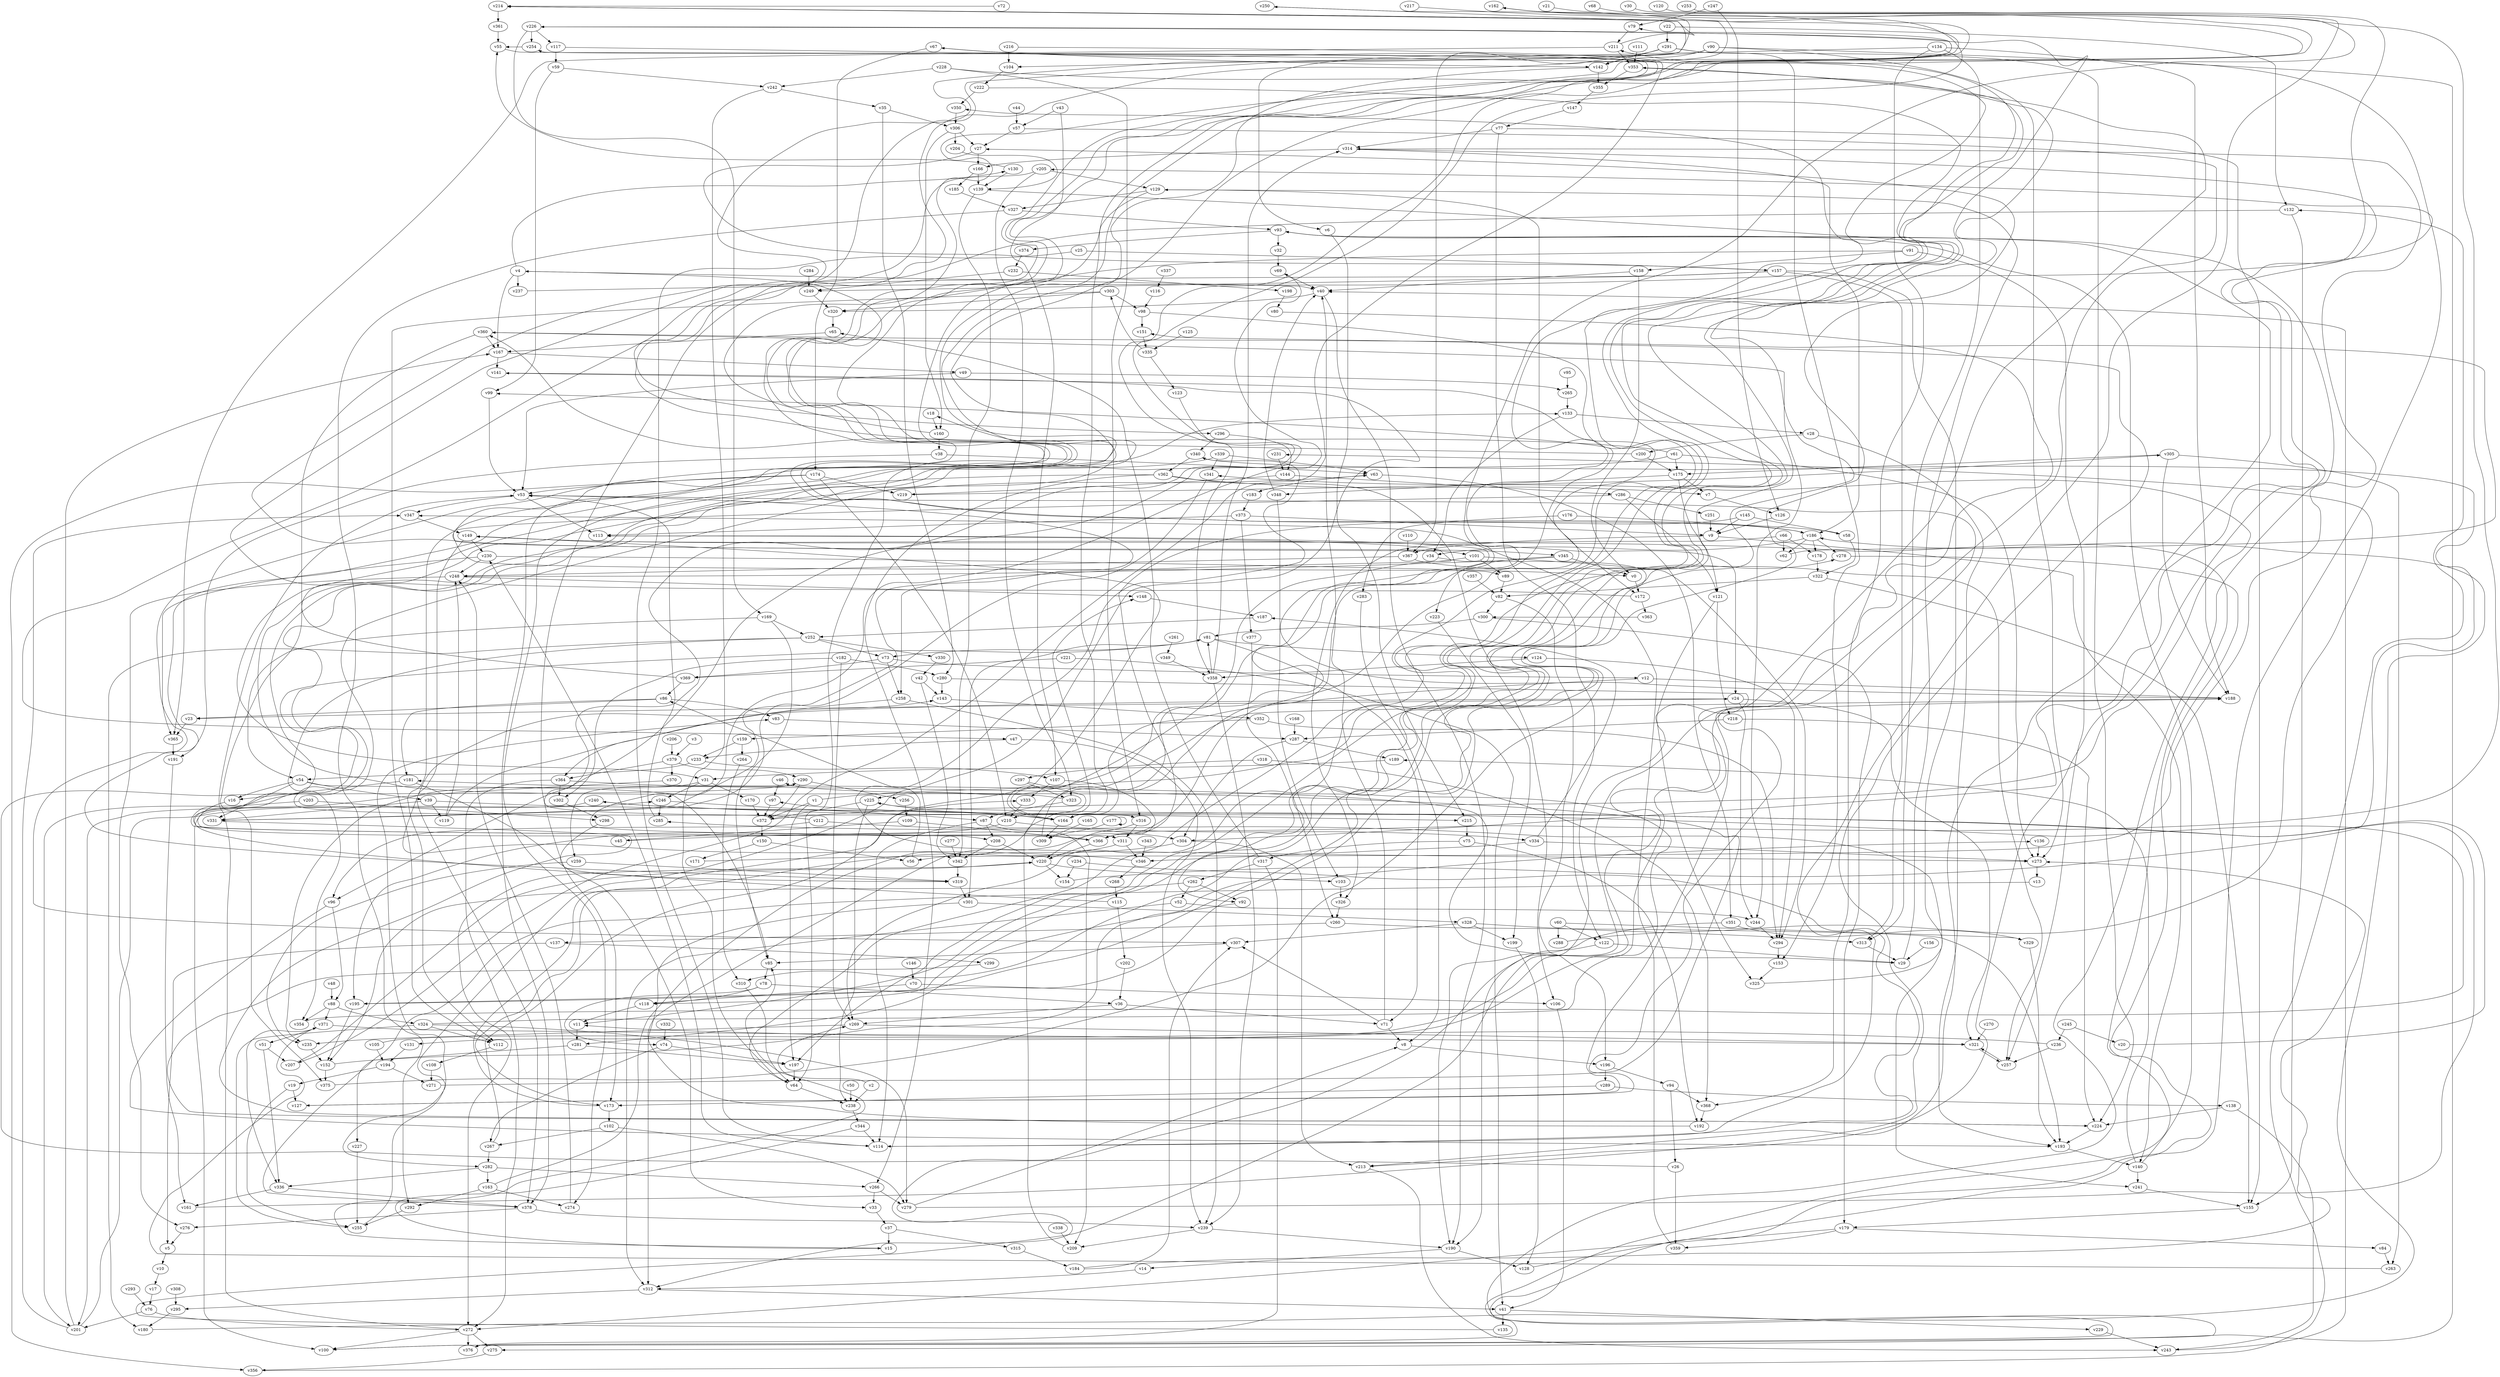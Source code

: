 // Benchmark game 568 - 380 vertices
// time_bound: 31
// targets: v168
digraph G {
    v0 [name="v0", player=0];
    v1 [name="v1", player=1];
    v2 [name="v2", player=1];
    v3 [name="v3", player=1];
    v4 [name="v4", player=0];
    v5 [name="v5", player=0];
    v6 [name="v6", player=0];
    v7 [name="v7", player=0];
    v8 [name="v8", player=0];
    v9 [name="v9", player=0];
    v10 [name="v10", player=0];
    v11 [name="v11", player=1];
    v12 [name="v12", player=0];
    v13 [name="v13", player=1];
    v14 [name="v14", player=1];
    v15 [name="v15", player=0];
    v16 [name="v16", player=1];
    v17 [name="v17", player=1];
    v18 [name="v18", player=1];
    v19 [name="v19", player=0];
    v20 [name="v20", player=0];
    v21 [name="v21", player=0];
    v22 [name="v22", player=0];
    v23 [name="v23", player=1];
    v24 [name="v24", player=0];
    v25 [name="v25", player=1];
    v26 [name="v26", player=0];
    v27 [name="v27", player=0];
    v28 [name="v28", player=0];
    v29 [name="v29", player=0];
    v30 [name="v30", player=1];
    v31 [name="v31", player=0];
    v32 [name="v32", player=0];
    v33 [name="v33", player=0];
    v34 [name="v34", player=1];
    v35 [name="v35", player=1];
    v36 [name="v36", player=0];
    v37 [name="v37", player=0];
    v38 [name="v38", player=1];
    v39 [name="v39", player=0];
    v40 [name="v40", player=0];
    v41 [name="v41", player=1];
    v42 [name="v42", player=1];
    v43 [name="v43", player=0];
    v44 [name="v44", player=0];
    v45 [name="v45", player=1];
    v46 [name="v46", player=1];
    v47 [name="v47", player=1];
    v48 [name="v48", player=0];
    v49 [name="v49", player=1];
    v50 [name="v50", player=1];
    v51 [name="v51", player=1];
    v52 [name="v52", player=1];
    v53 [name="v53", player=1];
    v54 [name="v54", player=1];
    v55 [name="v55", player=1];
    v56 [name="v56", player=0];
    v57 [name="v57", player=0];
    v58 [name="v58", player=1];
    v59 [name="v59", player=1];
    v60 [name="v60", player=1];
    v61 [name="v61", player=1];
    v62 [name="v62", player=0];
    v63 [name="v63", player=1];
    v64 [name="v64", player=0];
    v65 [name="v65", player=0];
    v66 [name="v66", player=1];
    v67 [name="v67", player=1];
    v68 [name="v68", player=1];
    v69 [name="v69", player=0];
    v70 [name="v70", player=0];
    v71 [name="v71", player=0];
    v72 [name="v72", player=1];
    v73 [name="v73", player=1];
    v74 [name="v74", player=1];
    v75 [name="v75", player=0];
    v76 [name="v76", player=0];
    v77 [name="v77", player=0];
    v78 [name="v78", player=1];
    v79 [name="v79", player=1];
    v80 [name="v80", player=1];
    v81 [name="v81", player=0];
    v82 [name="v82", player=1];
    v83 [name="v83", player=0];
    v84 [name="v84", player=1];
    v85 [name="v85", player=1];
    v86 [name="v86", player=1];
    v87 [name="v87", player=1];
    v88 [name="v88", player=0];
    v89 [name="v89", player=0];
    v90 [name="v90", player=1];
    v91 [name="v91", player=0];
    v92 [name="v92", player=0];
    v93 [name="v93", player=1];
    v94 [name="v94", player=1];
    v95 [name="v95", player=0];
    v96 [name="v96", player=0];
    v97 [name="v97", player=1];
    v98 [name="v98", player=0];
    v99 [name="v99", player=0];
    v100 [name="v100", player=1];
    v101 [name="v101", player=1];
    v102 [name="v102", player=1];
    v103 [name="v103", player=1];
    v104 [name="v104", player=1];
    v105 [name="v105", player=0];
    v106 [name="v106", player=0];
    v107 [name="v107", player=1];
    v108 [name="v108", player=0];
    v109 [name="v109", player=0];
    v110 [name="v110", player=1];
    v111 [name="v111", player=0];
    v112 [name="v112", player=1];
    v113 [name="v113", player=0];
    v114 [name="v114", player=0];
    v115 [name="v115", player=1];
    v116 [name="v116", player=0];
    v117 [name="v117", player=1];
    v118 [name="v118", player=0];
    v119 [name="v119", player=0];
    v120 [name="v120", player=0];
    v121 [name="v121", player=1];
    v122 [name="v122", player=1];
    v123 [name="v123", player=0];
    v124 [name="v124", player=0];
    v125 [name="v125", player=1];
    v126 [name="v126", player=1];
    v127 [name="v127", player=1];
    v128 [name="v128", player=1];
    v129 [name="v129", player=1];
    v130 [name="v130", player=1];
    v131 [name="v131", player=1];
    v132 [name="v132", player=0];
    v133 [name="v133", player=0];
    v134 [name="v134", player=0];
    v135 [name="v135", player=1];
    v136 [name="v136", player=1];
    v137 [name="v137", player=0];
    v138 [name="v138", player=0];
    v139 [name="v139", player=1];
    v140 [name="v140", player=0];
    v141 [name="v141", player=0];
    v142 [name="v142", player=1];
    v143 [name="v143", player=0];
    v144 [name="v144", player=1];
    v145 [name="v145", player=0];
    v146 [name="v146", player=0];
    v147 [name="v147", player=0];
    v148 [name="v148", player=0];
    v149 [name="v149", player=0];
    v150 [name="v150", player=0];
    v151 [name="v151", player=0];
    v152 [name="v152", player=0];
    v153 [name="v153", player=1];
    v154 [name="v154", player=1];
    v155 [name="v155", player=0];
    v156 [name="v156", player=1];
    v157 [name="v157", player=1];
    v158 [name="v158", player=0];
    v159 [name="v159", player=0];
    v160 [name="v160", player=1];
    v161 [name="v161", player=0];
    v162 [name="v162", player=0];
    v163 [name="v163", player=1];
    v164 [name="v164", player=0];
    v165 [name="v165", player=1];
    v166 [name="v166", player=1];
    v167 [name="v167", player=1];
    v168 [name="v168", player=0, target=1];
    v169 [name="v169", player=0];
    v170 [name="v170", player=1];
    v171 [name="v171", player=1];
    v172 [name="v172", player=1];
    v173 [name="v173", player=1];
    v174 [name="v174", player=1];
    v175 [name="v175", player=0];
    v176 [name="v176", player=0];
    v177 [name="v177", player=1];
    v178 [name="v178", player=1];
    v179 [name="v179", player=0];
    v180 [name="v180", player=0];
    v181 [name="v181", player=1];
    v182 [name="v182", player=0];
    v183 [name="v183", player=1];
    v184 [name="v184", player=1];
    v185 [name="v185", player=0];
    v186 [name="v186", player=0];
    v187 [name="v187", player=0];
    v188 [name="v188", player=0];
    v189 [name="v189", player=1];
    v190 [name="v190", player=0];
    v191 [name="v191", player=0];
    v192 [name="v192", player=1];
    v193 [name="v193", player=0];
    v194 [name="v194", player=0];
    v195 [name="v195", player=0];
    v196 [name="v196", player=1];
    v197 [name="v197", player=1];
    v198 [name="v198", player=0];
    v199 [name="v199", player=0];
    v200 [name="v200", player=1];
    v201 [name="v201", player=1];
    v202 [name="v202", player=1];
    v203 [name="v203", player=0];
    v204 [name="v204", player=1];
    v205 [name="v205", player=1];
    v206 [name="v206", player=1];
    v207 [name="v207", player=1];
    v208 [name="v208", player=1];
    v209 [name="v209", player=0];
    v210 [name="v210", player=0];
    v211 [name="v211", player=0];
    v212 [name="v212", player=1];
    v213 [name="v213", player=1];
    v214 [name="v214", player=0];
    v215 [name="v215", player=1];
    v216 [name="v216", player=1];
    v217 [name="v217", player=1];
    v218 [name="v218", player=0];
    v219 [name="v219", player=0];
    v220 [name="v220", player=1];
    v221 [name="v221", player=1];
    v222 [name="v222", player=0];
    v223 [name="v223", player=0];
    v224 [name="v224", player=0];
    v225 [name="v225", player=1];
    v226 [name="v226", player=0];
    v227 [name="v227", player=1];
    v228 [name="v228", player=1];
    v229 [name="v229", player=0];
    v230 [name="v230", player=1];
    v231 [name="v231", player=1];
    v232 [name="v232", player=0];
    v233 [name="v233", player=1];
    v234 [name="v234", player=1];
    v235 [name="v235", player=0];
    v236 [name="v236", player=1];
    v237 [name="v237", player=1];
    v238 [name="v238", player=0];
    v239 [name="v239", player=0];
    v240 [name="v240", player=0];
    v241 [name="v241", player=1];
    v242 [name="v242", player=0];
    v243 [name="v243", player=1];
    v244 [name="v244", player=0];
    v245 [name="v245", player=1];
    v246 [name="v246", player=1];
    v247 [name="v247", player=0];
    v248 [name="v248", player=0];
    v249 [name="v249", player=1];
    v250 [name="v250", player=1];
    v251 [name="v251", player=1];
    v252 [name="v252", player=0];
    v253 [name="v253", player=0];
    v254 [name="v254", player=0];
    v255 [name="v255", player=0];
    v256 [name="v256", player=1];
    v257 [name="v257", player=1];
    v258 [name="v258", player=0];
    v259 [name="v259", player=0];
    v260 [name="v260", player=0];
    v261 [name="v261", player=0];
    v262 [name="v262", player=1];
    v263 [name="v263", player=1];
    v264 [name="v264", player=1];
    v265 [name="v265", player=1];
    v266 [name="v266", player=0];
    v267 [name="v267", player=1];
    v268 [name="v268", player=1];
    v269 [name="v269", player=1];
    v270 [name="v270", player=0];
    v271 [name="v271", player=1];
    v272 [name="v272", player=1];
    v273 [name="v273", player=1];
    v274 [name="v274", player=1];
    v275 [name="v275", player=0];
    v276 [name="v276", player=0];
    v277 [name="v277", player=0];
    v278 [name="v278", player=1];
    v279 [name="v279", player=0];
    v280 [name="v280", player=1];
    v281 [name="v281", player=1];
    v282 [name="v282", player=1];
    v283 [name="v283", player=1];
    v284 [name="v284", player=0];
    v285 [name="v285", player=0];
    v286 [name="v286", player=0];
    v287 [name="v287", player=1];
    v288 [name="v288", player=1];
    v289 [name="v289", player=1];
    v290 [name="v290", player=1];
    v291 [name="v291", player=0];
    v292 [name="v292", player=0];
    v293 [name="v293", player=1];
    v294 [name="v294", player=1];
    v295 [name="v295", player=1];
    v296 [name="v296", player=0];
    v297 [name="v297", player=0];
    v298 [name="v298", player=1];
    v299 [name="v299", player=0];
    v300 [name="v300", player=1];
    v301 [name="v301", player=1];
    v302 [name="v302", player=1];
    v303 [name="v303", player=0];
    v304 [name="v304", player=1];
    v305 [name="v305", player=1];
    v306 [name="v306", player=1];
    v307 [name="v307", player=0];
    v308 [name="v308", player=1];
    v309 [name="v309", player=1];
    v310 [name="v310", player=0];
    v311 [name="v311", player=1];
    v312 [name="v312", player=0];
    v313 [name="v313", player=1];
    v314 [name="v314", player=1];
    v315 [name="v315", player=0];
    v316 [name="v316", player=1];
    v317 [name="v317", player=1];
    v318 [name="v318", player=0];
    v319 [name="v319", player=0];
    v320 [name="v320", player=0];
    v321 [name="v321", player=0];
    v322 [name="v322", player=0];
    v323 [name="v323", player=0];
    v324 [name="v324", player=1];
    v325 [name="v325", player=1];
    v326 [name="v326", player=0];
    v327 [name="v327", player=0];
    v328 [name="v328", player=0];
    v329 [name="v329", player=0];
    v330 [name="v330", player=0];
    v331 [name="v331", player=0];
    v332 [name="v332", player=0];
    v333 [name="v333", player=0];
    v334 [name="v334", player=0];
    v335 [name="v335", player=1];
    v336 [name="v336", player=0];
    v337 [name="v337", player=1];
    v338 [name="v338", player=1];
    v339 [name="v339", player=1];
    v340 [name="v340", player=1];
    v341 [name="v341", player=1];
    v342 [name="v342", player=0];
    v343 [name="v343", player=0];
    v344 [name="v344", player=0];
    v345 [name="v345", player=1];
    v346 [name="v346", player=1];
    v347 [name="v347", player=1];
    v348 [name="v348", player=0];
    v349 [name="v349", player=1];
    v350 [name="v350", player=1];
    v351 [name="v351", player=0];
    v352 [name="v352", player=0];
    v353 [name="v353", player=1];
    v354 [name="v354", player=0];
    v355 [name="v355", player=0];
    v356 [name="v356", player=0];
    v357 [name="v357", player=0];
    v358 [name="v358", player=0];
    v359 [name="v359", player=0];
    v360 [name="v360", player=1];
    v361 [name="v361", player=1];
    v362 [name="v362", player=0];
    v363 [name="v363", player=0];
    v364 [name="v364", player=0];
    v365 [name="v365", player=0];
    v366 [name="v366", player=1];
    v367 [name="v367", player=0];
    v368 [name="v368", player=0];
    v369 [name="v369", player=0];
    v370 [name="v370", player=1];
    v371 [name="v371", player=0];
    v372 [name="v372", player=1];
    v373 [name="v373", player=1];
    v374 [name="v374", player=0];
    v375 [name="v375", player=0];
    v376 [name="v376", player=1];
    v377 [name="v377", player=1];
    v378 [name="v378", player=1];
    v379 [name="v379", player=1];

    v0 -> v172;
    v1 -> v67 [constraint="t mod 5 == 0"];
    v2 -> v269 [constraint="t >= 3"];
    v3 -> v379;
    v4 -> v130 [constraint="t mod 3 == 2"];
    v5 -> v10;
    v6 -> v215;
    v7 -> v126;
    v8 -> v196;
    v9 -> v140;
    v10 -> v17;
    v11 -> v281;
    v12 -> v188;
    v13 -> v378 [constraint="t < 8"];
    v14 -> v312;
    v15 -> v85 [constraint="t < 13"];
    v16 -> v100;
    v17 -> v76;
    v18 -> v160;
    v19 -> v255;
    v20 -> v97 [constraint="t >= 3"];
    v21 -> v31 [constraint="t >= 5"];
    v22 -> v132;
    v23 -> v365;
    v24 -> v321;
    v25 -> v157;
    v26 -> v290 [constraint="t < 7"];
    v27 -> v157 [constraint="t mod 2 == 0"];
    v28 -> v200;
    v29 -> v129;
    v30 -> v225 [constraint="t >= 5"];
    v31 -> v170;
    v32 -> v69;
    v33 -> v37;
    v34 -> v195 [constraint="t >= 3"];
    v35 -> v306;
    v36 -> v269;
    v37 -> v315;
    v38 -> v63;
    v39 -> v119;
    v40 -> v320;
    v41 -> v229;
    v42 -> v342;
    v43 -> v57;
    v44 -> v57;
    v45 -> v162 [constraint="t mod 4 == 1"];
    v46 -> v97;
    v47 -> v239;
    v48 -> v88;
    v49 -> v265;
    v50 -> v238;
    v51 -> v207;
    v52 -> v244;
    v53 -> v331 [constraint="t < 13"];
    v54 -> v39;
    v55 -> v307 [constraint="t >= 2"];
    v56 -> v86;
    v57 -> v127 [constraint="t >= 5"];
    v58 -> v4 [constraint="t < 14"];
    v59 -> v99;
    v60 -> v122;
    v61 -> v360 [constraint="t mod 5 == 2"];
    v62 -> v360 [constraint="t mod 2 == 0"];
    v63 -> v183;
    v64 -> v278 [constraint="t mod 5 == 3"];
    v65 -> v167;
    v66 -> v326;
    v67 -> v174;
    v68 -> v316 [constraint="t < 5"];
    v69 -> v40;
    v70 -> v106;
    v71 -> v40;
    v72 -> v214 [constraint="t < 7"];
    v73 -> v12;
    v74 -> v197;
    v75 -> v317;
    v76 -> v272;
    v77 -> v314;
    v78 -> v74 [constraint="t mod 3 == 0"];
    v79 -> v211;
    v80 -> v131 [constraint="t >= 3"];
    v81 -> v124;
    v82 -> v196;
    v83 -> v287;
    v84 -> v263;
    v85 -> v78;
    v86 -> v23;
    v87 -> v208;
    v88 -> v354;
    v89 -> v82;
    v90 -> v275;
    v91 -> v101 [constraint="t >= 3"];
    v92 -> v281 [constraint="t >= 4"];
    v93 -> v213 [constraint="t >= 2"];
    v94 -> v26;
    v95 -> v265;
    v96 -> v193 [constraint="t mod 2 == 1"];
    v97 -> v372;
    v98 -> v269 [constraint="t >= 5"];
    v99 -> v53;
    v100 -> v149 [constraint="t >= 1"];
    v101 -> v294;
    v102 -> v267;
    v103 -> v326;
    v104 -> v222;
    v105 -> v188 [constraint="t < 10"];
    v106 -> v41;
    v107 -> v333;
    v108 -> v271;
    v109 -> v366;
    v110 -> v367;
    v111 -> v353;
    v112 -> v108;
    v113 -> v164 [constraint="t mod 2 == 1"];
    v114 -> v230;
    v115 -> v18 [constraint="t mod 4 == 3"];
    v116 -> v98;
    v117 -> v11 [constraint="t >= 4"];
    v118 -> v11;
    v119 -> v143;
    v120 -> v114 [constraint="t mod 5 == 0"];
    v121 -> v218;
    v122 -> v190;
    v123 -> v358;
    v124 -> v294;
    v125 -> v335;
    v126 -> v9;
    v127 -> v53 [constraint="t < 6"];
    v128 -> v211 [constraint="t >= 4"];
    v129 -> v164;
    v130 -> v55 [constraint="t mod 3 == 2"];
    v131 -> v194;
    v132 -> v296 [constraint="t mod 2 == 0"];
    v133 -> v34;
    v134 -> v188;
    v135 -> v353 [constraint="t < 10"];
    v136 -> v273;
    v137 -> v5;
    v138 -> v243;
    v139 -> v118 [constraint="t >= 1"];
    v140 -> v241;
    v141 -> v282 [constraint="t < 15"];
    v142 -> v208 [constraint="t >= 4"];
    v143 -> v352;
    v144 -> v219;
    v145 -> v366;
    v146 -> v70;
    v147 -> v77;
    v148 -> v187;
    v149 -> v378;
    v150 -> v56;
    v151 -> v335;
    v152 -> v136 [constraint="t < 9"];
    v153 -> v325;
    v154 -> v340 [constraint="t < 7"];
    v155 -> v179;
    v156 -> v29;
    v157 -> v249;
    v158 -> v0;
    v159 -> v233;
    v160 -> v79 [constraint="t < 12"];
    v161 -> v151 [constraint="t >= 2"];
    v162 -> v319 [constraint="t >= 1"];
    v163 -> v99 [constraint="t < 11"];
    v164 -> v188 [constraint="t >= 3"];
    v165 -> v309;
    v166 -> v185;
    v167 -> v49;
    v168 -> v287;
    v169 -> v54;
    v170 -> v372;
    v171 -> v314 [constraint="t < 10"];
    v172 -> v214 [constraint="t >= 3"];
    v173 -> v333 [constraint="t < 13"];
    v174 -> v53;
    v175 -> v7;
    v176 -> v283;
    v177 -> v177;
    v178 -> v322;
    v179 -> v272;
    v180 -> v186 [constraint="t mod 4 == 0"];
    v181 -> v33;
    v182 -> v280;
    v183 -> v373;
    v184 -> v273 [constraint="t >= 4"];
    v185 -> v327;
    v186 -> v254 [constraint="t < 9"];
    v187 -> v252;
    v188 -> v113 [constraint="t mod 4 == 0"];
    v189 -> v31;
    v190 -> v14;
    v191 -> v161;
    v192 -> v141 [constraint="t >= 3"];
    v193 -> v140;
    v194 -> v19;
    v195 -> v152;
    v196 -> v94;
    v197 -> v64;
    v198 -> v80;
    v199 -> v128;
    v200 -> v214 [constraint="t >= 2"];
    v201 -> v347;
    v202 -> v36;
    v203 -> v298;
    v204 -> v139 [constraint="t >= 2"];
    v205 -> v47 [constraint="t >= 3"];
    v206 -> v379;
    v207 -> v220 [constraint="t >= 5"];
    v208 -> v81 [constraint="t < 9"];
    v209 -> v148;
    v210 -> v195;
    v211 -> v250 [constraint="t mod 5 == 3"];
    v212 -> v226 [constraint="t mod 4 == 2"];
    v213 -> v243;
    v214 -> v96 [constraint="t mod 3 == 0"];
    v215 -> v75;
    v216 -> v207 [constraint="t < 8"];
    v217 -> v89 [constraint="t mod 5 == 4"];
    v218 -> v224;
    v219 -> v305 [constraint="t < 5"];
    v220 -> v154;
    v221 -> v369;
    v222 -> v197 [constraint="t >= 2"];
    v223 -> v199;
    v224 -> v193;
    v225 -> v164;
    v226 -> v310 [constraint="t >= 4"];
    v227 -> v255;
    v228 -> v195 [constraint="t >= 1"];
    v229 -> v243;
    v230 -> v248;
    v231 -> v144;
    v232 -> v198;
    v233 -> v54;
    v234 -> v114 [constraint="t < 12"];
    v235 -> v152;
    v236 -> v11 [constraint="t >= 5"];
    v237 -> v205 [constraint="t < 10"];
    v238 -> v344;
    v239 -> v190;
    v240 -> v201;
    v241 -> v155;
    v242 -> v35;
    v243 -> v40;
    v244 -> v294;
    v245 -> v236;
    v246 -> v285;
    v247 -> v126;
    v248 -> v276;
    v249 -> v320;
    v250 -> v345 [constraint="t < 5"];
    v251 -> v9;
    v252 -> v180;
    v253 -> v304 [constraint="t < 8"];
    v254 -> v55 [constraint="t >= 5"];
    v255 -> v83;
    v256 -> v109;
    v257 -> v321;
    v258 -> v364;
    v259 -> v235;
    v260 -> v193;
    v261 -> v349;
    v262 -> v92;
    v263 -> v371 [constraint="t < 13"];
    v264 -> v310;
    v265 -> v133;
    v266 -> v279;
    v267 -> v149 [constraint="t mod 5 == 2"];
    v268 -> v115;
    v269 -> v235;
    v270 -> v321;
    v271 -> v181 [constraint="t < 14"];
    v272 -> v376;
    v273 -> v13;
    v274 -> v248;
    v275 -> v356;
    v276 -> v5;
    v277 -> v342;
    v278 -> v100 [constraint="t mod 3 == 2"];
    v279 -> v225 [constraint="t < 12"];
    v280 -> v312 [constraint="t < 10"];
    v281 -> v197;
    v282 -> v163;
    v283 -> v8;
    v284 -> v249;
    v285 -> v53;
    v286 -> v251;
    v287 -> v189;
    v288 -> v231 [constraint="t >= 1"];
    v289 -> v173;
    v290 -> v256;
    v291 -> v153;
    v292 -> v255;
    v293 -> v76;
    v294 -> v153;
    v295 -> v180;
    v296 -> v340;
    v297 -> v210;
    v298 -> v319 [constraint="t mod 5 == 1"];
    v299 -> v224 [constraint="t >= 5"];
    v300 -> v81;
    v301 -> v328;
    v302 -> v298;
    v303 -> v112;
    v304 -> v213;
    v305 -> v175;
    v306 -> v27;
    v307 -> v85;
    v308 -> v295;
    v309 -> v350 [constraint="t >= 5"];
    v310 -> v64;
    v311 -> v173 [constraint="t mod 2 == 0"];
    v312 -> v295;
    v313 -> v29;
    v314 -> v213 [constraint="t >= 2"];
    v315 -> v184;
    v316 -> v220;
    v317 -> v262;
    v318 -> v297;
    v319 -> v301;
    v320 -> v65;
    v321 -> v257;
    v322 -> v82;
    v323 -> v133 [constraint="t < 7"];
    v324 -> v46 [constraint="t < 7"];
    v325 -> v285 [constraint="t mod 3 == 0"];
    v326 -> v260;
    v327 -> v292;
    v328 -> v313;
    v329 -> v193;
    v330 -> v42;
    v331 -> v224 [constraint="t mod 3 == 2"];
    v332 -> v74;
    v333 -> v210;
    v334 -> v273;
    v335 -> v123;
    v336 -> v378;
    v337 -> v116;
    v338 -> v209;
    v339 -> v63;
    v340 -> v273 [constraint="t mod 2 == 1"];
    v341 -> v331 [constraint="t >= 3"];
    v342 -> v319;
    v343 -> v346;
    v344 -> v15 [constraint="t >= 1"];
    v345 -> v248 [constraint="t mod 5 == 2"];
    v346 -> v24 [constraint="t < 12"];
    v347 -> v149;
    v348 -> v103;
    v349 -> v358;
    v350 -> v306;
    v351 -> v329;
    v352 -> v294;
    v353 -> v92 [constraint="t >= 1"];
    v354 -> v240 [constraint="t mod 2 == 1"];
    v355 -> v147;
    v356 -> v132 [constraint="t mod 5 == 1"];
    v357 -> v82;
    v358 -> v314;
    v359 -> v347;
    v360 -> v167;
    v361 -> v55;
    v362 -> v106;
    v363 -> v300 [constraint="t >= 4"];
    v364 -> v29 [constraint="t < 10"];
    v365 -> v191;
    v366 -> v69 [constraint="t mod 4 == 2"];
    v367 -> v248;
    v368 -> v192;
    v369 -> v63 [constraint="t >= 1"];
    v370 -> v311 [constraint="t >= 2"];
    v371 -> v51;
    v372 -> v341 [constraint="t mod 2 == 0"];
    v373 -> v113;
    v374 -> v232;
    v375 -> v27 [constraint="t mod 4 == 3"];
    v376 -> v93 [constraint="t < 10"];
    v377 -> v260;
    v378 -> v276;
    v379 -> v290;
    v66 -> v178;
    v77 -> v155;
    v214 -> v361;
    v174 -> v356;
    v317 -> v376;
    v75 -> v192;
    v163 -> v274;
    v225 -> v372;
    v175 -> v121;
    v176 -> v186;
    v272 -> v275;
    v27 -> v166;
    v31 -> v235;
    v53 -> v113;
    v87 -> v114;
    v107 -> v366;
    v221 -> v41;
    v82 -> v300;
    v226 -> v254;
    v228 -> v242;
    v379 -> v364;
    v291 -> v224;
    v77 -> v122;
    v2 -> v238;
    v366 -> v220;
    v26 -> v359;
    v314 -> v186;
    v258 -> v239;
    v280 -> v143;
    v39 -> v215;
    v70 -> v118;
    v37 -> v15;
    v203 -> v201;
    v122 -> v29;
    v222 -> v350;
    v159 -> v264;
    v247 -> v79;
    v167 -> v141;
    v102 -> v279;
    v87 -> v209;
    v378 -> v239;
    v182 -> v302;
    v334 -> v187;
    v228 -> v316;
    v260 -> v137;
    v61 -> v64;
    v236 -> v257;
    v73 -> v258;
    v54 -> v85;
    v140 -> v93;
    v291 -> v142;
    v205 -> v129;
    v115 -> v202;
    v306 -> v160;
    v362 -> v7;
    v300 -> v179;
    v322 -> v155;
    v149 -> v230;
    v94 -> v368;
    v145 -> v58;
    v31 -> v246;
    v324 -> v255;
    v267 -> v282;
    v369 -> v86;
    v201 -> v246;
    v93 -> v32;
    v345 -> v0;
    v311 -> v346;
    v1 -> v197;
    v90 -> v6;
    v129 -> v172;
    v272 -> v100;
    v78 -> v118;
    v234 -> v154;
    v305 -> v188;
    v81 -> v73;
    v132 -> v155;
    v340 -> v362;
    v346 -> v268;
    v305 -> v263;
    v364 -> v302;
    v41 -> v135;
    v345 -> v223;
    v281 -> v227;
    v43 -> v107;
    v49 -> v53;
    v240 -> v164;
    v216 -> v104;
    v379 -> v370;
    v226 -> v169;
    v262 -> v52;
    v318 -> v368;
    v149 -> v24;
    v248 -> v148;
    v164 -> v309;
    v90 -> v142;
    v88 -> v324;
    v317 -> v65;
    v101 -> v89;
    v66 -> v62;
    v335 -> v303;
    v306 -> v204;
    v140 -> v189;
    v137 -> v299;
    v196 -> v289;
    v28 -> v193;
    v208 -> v342;
    v90 -> v273;
    v373 -> v377;
    v175 -> v348;
    v328 -> v199;
    v58 -> v322;
    v93 -> v374;
    v134 -> v368;
    v1 -> v372;
    v323 -> v87;
    v334 -> v346;
    v24 -> v23;
    v142 -> v355;
    v67 -> v142;
    v145 -> v9;
    v134 -> v313;
    v352 -> v159;
    v373 -> v9;
    v61 -> v273;
    v328 -> v307;
    v169 -> v252;
    v51 -> v336;
    v121 -> v325;
    v160 -> v38;
    v78 -> v36;
    v73 -> v369;
    v166 -> v139;
    v81 -> v71;
    v212 -> v304;
    v339 -> v378;
    v182 -> v269;
    v4 -> v237;
    v9 -> v367;
    v60 -> v288;
    v4 -> v40;
    v186 -> v34;
    v52 -> v312;
    v25 -> v114;
    v291 -> v367;
    v232 -> v249;
    v177 -> v309;
    v287 -> v304;
    v282 -> v336;
    v220 -> v272;
    v303 -> v320;
    v190 -> v128;
    v230 -> v365;
    v109 -> v45;
    v96 -> v88;
    v174 -> v219;
    v101 -> v258;
    v371 -> v321;
    v172 -> v363;
    v24 -> v244;
    v290 -> v259;
    v88 -> v371;
    v144 -> v286;
    v364 -> v272;
    v344 -> v114;
    v129 -> v327;
    v211 -> v365;
    v262 -> v152;
    v169 -> v85;
    v286 -> v112;
    v246 -> v87;
    v152 -> v375;
    v71 -> v307;
    v54 -> v331;
    v57 -> v27;
    v282 -> v266;
    v157 -> v173;
    v289 -> v138;
    v22 -> v291;
    v98 -> v151;
    v252 -> v330;
    v174 -> v210;
    v210 -> v334;
    v173 -> v102;
    v225 -> v238;
    v105 -> v194;
    v53 -> v347;
    v4 -> v167;
    v314 -> v166;
    v61 -> v175;
    v242 -> v64;
    v230 -> v0;
    v133 -> v28;
    v208 -> v220;
    v63 -> v351;
    v74 -> v267;
    v91 -> v158;
    v59 -> v242;
    v138 -> v224;
    v220 -> v103;
    v239 -> v209;
    v158 -> v40;
    v362 -> v266;
    v324 -> v112;
    v339 -> v341;
    v150 -> v171;
    v233 -> v107;
    v179 -> v84;
    v184 -> v307;
    v360 -> v244;
    v157 -> v313;
    v130 -> v139;
    v186 -> v278;
    v157 -> v241;
    v353 -> v355;
    v348 -> v40;
    v266 -> v33;
    v163 -> v292;
    v367 -> v257;
    v297 -> v323;
    v86 -> v181;
    v212 -> v96;
    v360 -> v375;
    v245 -> v20;
    v81 -> v301;
    v39 -> v331;
    v38 -> v191;
    v286 -> v121;
    v91 -> v257;
    v124 -> v358;
    v71 -> v8;
    v12 -> v164;
    v181 -> v16;
    v211 -> v353;
    v252 -> v73;
    v119 -> v248;
    v252 -> v354;
    v64 -> v238;
    v324 -> v279;
    v301 -> v312;
    v226 -> v117;
    v36 -> v71;
    v60 -> v329;
    v76 -> v201;
    v358 -> v81;
    v186 -> v62;
    v134 -> v104;
    v259 -> v319;
    v205 -> v323;
    v269 -> v321;
    v290 -> v372;
    v371 -> v336;
    v351 -> v190;
    v358 -> v239;
    v200 -> v175;
    v201 -> v167;
    v304 -> v56;
    v194 -> v271;
    v19 -> v127;
    v35 -> v280;
    v303 -> v98;
    v272 -> v53;
    v316 -> v311;
    v139 -> v342;
    v186 -> v178;
    v40 -> v190;
    v42 -> v143;
    v117 -> v59;
    v279 -> v8;
    v362 -> v274;
    v327 -> v93;
    v54 -> v16;
    v86 -> v83;
    v47 -> v233;
    v372 -> v150;
    v296 -> v144;
    v179 -> v359;
    v336 -> v161;
    v218 -> v287;
    v312 -> v41;
}
